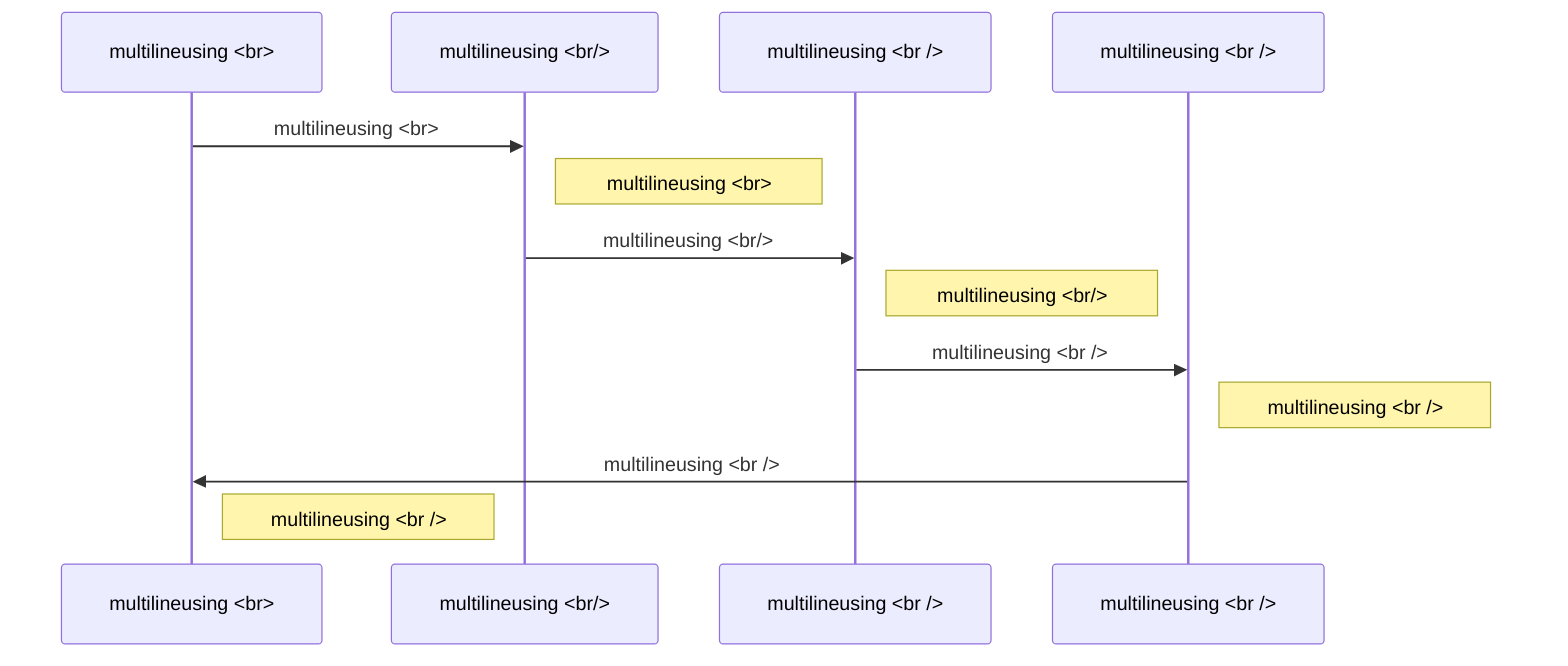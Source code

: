 sequenceDiagram
    participant 1 as multilineusing #lt;br#gt;
    participant 2 as multilineusing #lt;br/#gt;
    participant 3 as multilineusing #lt;br /#gt;
    participant 4 as multilineusing #lt;br /#gt;
    1->>2: multilineusing #lt;br#gt;
    note right of 2: multilineusing #lt;br#gt;
    2->>3: multilineusing #lt;br/#gt;
    note right of 3: multilineusing #lt;br/#gt;
    3->>4: multilineusing #lt;br /#gt;
    note right of 4: multilineusing #lt;br /#gt;
    4->>1: multilineusing #lt;br /#gt;
    note right of 1: multilineusing #lt;br /#gt;